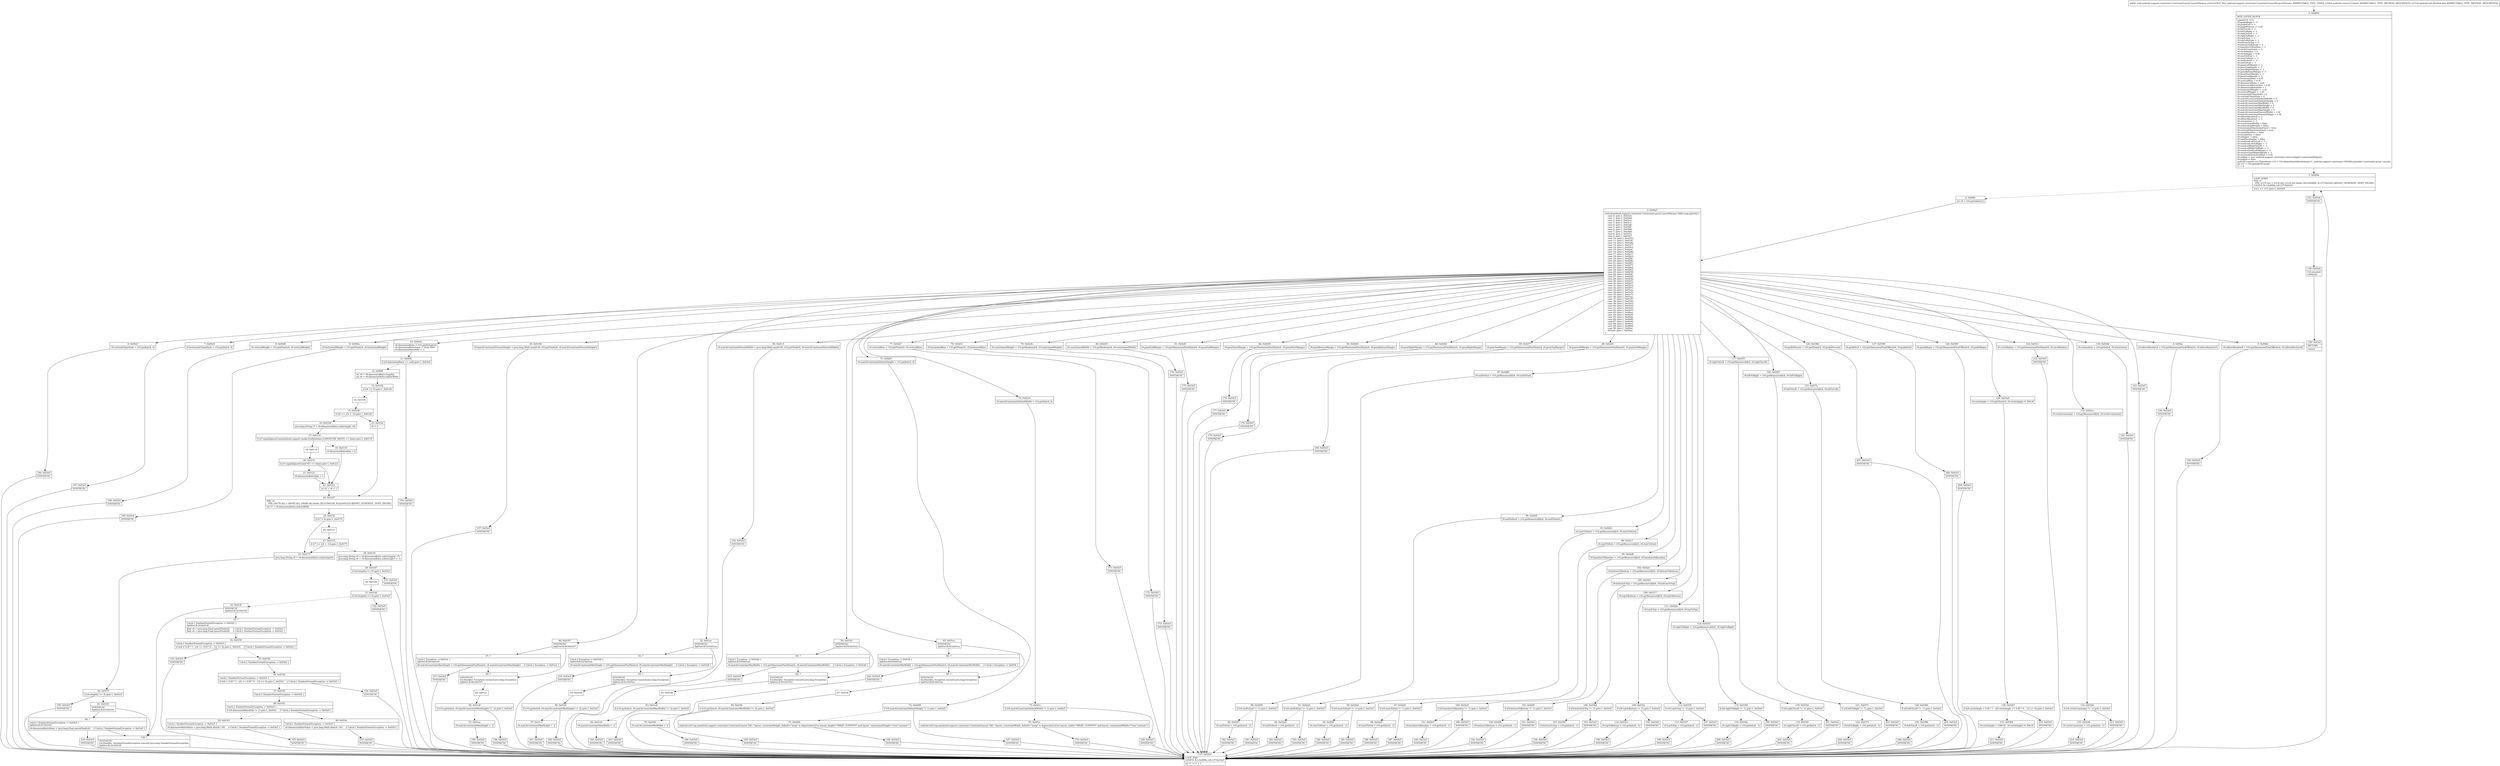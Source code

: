 digraph "CFG forandroid.support.constraint.ConstraintLayout.LayoutParams.\<init\>(Landroid\/content\/Context;Landroid\/util\/AttributeSet;)V" {
Node_0 [shape=record,label="{0\:\ 0x0000|MTH_ENTER_BLOCK\l|super(r10, r11)\lr9.guideBegin = \-1\lr9.guideEnd = \-1\lr9.guidePercent = \-1.0f\lr9.leftToLeft = \-1\lr9.leftToRight = \-1\lr9.rightToLeft = \-1\lr9.rightToRight = \-1\lr9.topToTop = \-1\lr9.topToBottom = \-1\lr9.bottomToTop = \-1\lr9.bottomToBottom = \-1\lr9.baselineToBaseline = \-1\lr9.circleConstraint = \-1\lr9.circleRadius = 0\lr9.circleAngle = 0.0f\lr9.startToEnd = \-1\lr9.startToStart = \-1\lr9.endToStart = \-1\lr9.endToEnd = \-1\lr9.goneLeftMargin = \-1\lr9.goneTopMargin = \-1\lr9.goneRightMargin = \-1\lr9.goneBottomMargin = \-1\lr9.goneStartMargin = \-1\lr9.goneEndMargin = \-1\lr9.horizontalBias = 0.5f\lr9.verticalBias = 0.5f\lr9.dimensionRatio = null\lr9.dimensionRatioValue = 0.0f\lr9.dimensionRatioSide = 1\lr9.horizontalWeight = \-1.0f\lr9.verticalWeight = \-1.0f\lr9.horizontalChainStyle = 0\lr9.verticalChainStyle = 0\lr9.matchConstraintDefaultWidth = 0\lr9.matchConstraintDefaultHeight = 0\lr9.matchConstraintMinWidth = 0\lr9.matchConstraintMinHeight = 0\lr9.matchConstraintMaxWidth = 0\lr9.matchConstraintMaxHeight = 0\lr9.matchConstraintPercentWidth = 1.0f\lr9.matchConstraintPercentHeight = 1.0f\lr9.editorAbsoluteX = \-1\lr9.editorAbsoluteY = \-1\lr9.orientation = \-1\lr9.constrainedWidth = false\lr9.constrainedHeight = false\lr9.horizontalDimensionFixed = true\lr9.verticalDimensionFixed = true\lr9.needsBaseline = false\lr9.isGuideline = false\lr9.isHelper = false\lr9.isInPlaceholder = false\lr9.resolvedLeftToLeft = \-1\lr9.resolvedLeftToRight = \-1\lr9.resolvedRightToLeft = \-1\lr9.resolvedRightToRight = \-1\lr9.resolveGoneLeftMargin = \-1\lr9.resolveGoneRightMargin = \-1\lr9.resolvedHorizontalBias = 0.5f\lr9.widget = new android.support.constraint.solver.widgets.ConstraintWidget()\lr9.helped = false\landroid.content.res.TypedArray r10 = r10.obtainStyledAttributes(r11, android.support.constraint.C0036R.styleable.ConstraintLayout_Layout)\lint r11 = r10.getIndexCount()\lr1 = 0\l}"];
Node_1 [shape=record,label="{1\:\ 0x009a|LOOP_START\lPHI: r1 \l  PHI: (r1v5 int) = (r1v4 int), (r1v6 int) binds: [B:0:0x0000, B:137:0x03e5] A[DONT_GENERATE, DONT_INLINE]\lLOOP:0: B:1:0x009a\-\>B:137:0x03e5\l|if (r1 \>= r11) goto L_0x03e9\l}"];
Node_2 [shape=record,label="{2\:\ 0x009c|int r4 = r10.getIndex(r1)\l}"];
Node_3 [shape=record,label="{3\:\ 0x00a7|switch(android.support.constraint.ConstraintLayout.LayoutParams.Table.map.get(r4)) \{\l    case 0: goto L_0x03e5;\l    case 1: goto L_0x03dd;\l    case 2: goto L_0x03ca;\l    case 3: goto L_0x03c1;\l    case 4: goto L_0x03a8;\l    case 5: goto L_0x039f;\l    case 6: goto L_0x0396;\l    case 7: goto L_0x038d;\l    case 8: goto L_0x037a;\l    case 9: goto L_0x0367;\l    case 10: goto L_0x0353;\l    case 11: goto L_0x033f;\l    case 12: goto L_0x032b;\l    case 13: goto L_0x0317;\l    case 14: goto L_0x0303;\l    case 15: goto L_0x02ef;\l    case 16: goto L_0x02db;\l    case 17: goto L_0x02c7;\l    case 18: goto L_0x02b3;\l    case 19: goto L_0x029f;\l    case 20: goto L_0x028b;\l    case 21: goto L_0x0281;\l    case 22: goto L_0x0277;\l    case 23: goto L_0x026d;\l    case 24: goto L_0x0263;\l    case 25: goto L_0x0259;\l    case 26: goto L_0x024f;\l    case 27: goto L_0x0245;\l    case 28: goto L_0x023b;\l    case 29: goto L_0x0231;\l    case 30: goto L_0x0227;\l    case 31: goto L_0x0214;\l    case 32: goto L_0x0201;\l    case 33: goto L_0x01ea;\l    case 34: goto L_0x01d3;\l    case 35: goto L_0x01c5;\l    case 36: goto L_0x01ae;\l    case 37: goto L_0x0197;\l    case 38: goto L_0x0189;\l    case 39: goto L_0x03e5;\l    case 40: goto L_0x03e5;\l    case 41: goto L_0x03e5;\l    case 42: goto L_0x03e5;\l    case 43: goto L_0x00aa;\l    case 44: goto L_0x00e4;\l    case 45: goto L_0x00da;\l    case 46: goto L_0x00d0;\l    case 47: goto L_0x00c8;\l    case 48: goto L_0x00c0;\l    case 49: goto L_0x00b6;\l    case 50: goto L_0x00ac;\l    default: goto L_0x00aa;\l\}\l}"];
Node_4 [shape=record,label="{4\:\ 0x00ac|r9.editorAbsoluteY = r10.getDimensionPixelOffset(r4, r9.editorAbsoluteY)\l}"];
Node_5 [shape=record,label="{5\:\ 0x00b6|r9.editorAbsoluteX = r10.getDimensionPixelOffset(r4, r9.editorAbsoluteX)\l}"];
Node_6 [shape=record,label="{6\:\ 0x00c0|r9.verticalChainStyle = r10.getInt(r4, 0)\l}"];
Node_7 [shape=record,label="{7\:\ 0x00c8|r9.horizontalChainStyle = r10.getInt(r4, 0)\l}"];
Node_8 [shape=record,label="{8\:\ 0x00d0|r9.verticalWeight = r10.getFloat(r4, r9.verticalWeight)\l}"];
Node_9 [shape=record,label="{9\:\ 0x00da|r9.horizontalWeight = r10.getFloat(r4, r9.horizontalWeight)\l}"];
Node_10 [shape=record,label="{10\:\ 0x00e4|r9.dimensionRatio = r10.getString(r4)\lr9.dimensionRatioValue = Float.NaN\lr9.dimensionRatioSide = \-1\l}"];
Node_11 [shape=record,label="{11\:\ 0x00f2|if (r9.dimensionRatio == null) goto L_0x03e5\l}"];
Node_12 [shape=record,label="{12\:\ 0x00f4|int r4 = r9.dimensionRatio.length()\lint r6 = r9.dimensionRatio.indexOf(44)\l}"];
Node_13 [shape=record,label="{13\:\ 0x0102|if (r6 \<= 0) goto L_0x0126\l}"];
Node_14 [shape=record,label="{14\:\ 0x0104}"];
Node_15 [shape=record,label="{15\:\ 0x0106|if (r6 \>= (r4 + \-1)) goto L_0x0126\l}"];
Node_16 [shape=record,label="{16\:\ 0x0108|java.lang.String r7 = r9.dimensionRatio.substring(0, r6)\l}"];
Node_17 [shape=record,label="{17\:\ 0x0114|if (r7.equalsIgnoreCase(android.support.media.ExifInterface.LONGITUDE_WEST) == false) goto L_0x0119\l}"];
Node_18 [shape=record,label="{18\:\ 0x0116|r9.dimensionRatioSide = 0\l}"];
Node_19 [shape=record,label="{19\:\ 0x0119}"];
Node_20 [shape=record,label="{20\:\ 0x011f|if (r7.equalsIgnoreCase(\"H\") == false) goto L_0x0123\l}"];
Node_21 [shape=record,label="{21\:\ 0x0121|r9.dimensionRatioSide = 1\l}"];
Node_22 [shape=record,label="{22\:\ 0x0123|int r6 = r6 + 1\l}"];
Node_23 [shape=record,label="{23\:\ 0x0126|r6 = 0\l}"];
Node_24 [shape=record,label="{24\:\ 0x0127|PHI: r6 \l  PHI: (r6v79 int) = (r6v85 int), (r6v86 int) binds: [B:23:0x0126, B:22:0x0123] A[DONT_GENERATE, DONT_INLINE]\l|int r7 = r9.dimensionRatio.indexOf(58)\l}"];
Node_25 [shape=record,label="{25\:\ 0x012f|if (r7 \< 0) goto L_0x0175\l}"];
Node_26 [shape=record,label="{26\:\ 0x0131}"];
Node_27 [shape=record,label="{27\:\ 0x0133|if (r7 \>= (r4 + \-1)) goto L_0x0175\l}"];
Node_28 [shape=record,label="{28\:\ 0x0135|java.lang.String r4 = r9.dimensionRatio.substring(r6, r7)\ljava.lang.String r6 = r9.dimensionRatio.substring(r7 + 1)\l}"];
Node_29 [shape=record,label="{29\:\ 0x0147|if (r4.length() \<= 0) goto L_0x03e5\l}"];
Node_30 [shape=record,label="{30\:\ 0x0149}"];
Node_31 [shape=record,label="{31\:\ 0x014d|if (r6.length() \<= 0) goto L_0x03e5\l}"];
Node_32 [shape=record,label="{32\:\ 0x014f|SYNTHETIC\lSplitter:B:32:0x014f\l}"];
Node_33 [shape=record,label="{33\:\ ?|Catch:\{ NumberFormatException \-\> 0x03e5 \}\lSplitter:B:32:0x014f\l|float r4 = java.lang.Float.parseFloat(r4)     \/\/ Catch:\{ NumberFormatException \-\> 0x03e5 \}\lfloat r6 = java.lang.Float.parseFloat(r6)     \/\/ Catch:\{ NumberFormatException \-\> 0x03e5 \}\l}"];
Node_34 [shape=record,label="{34\:\ 0x0159|Catch:\{ NumberFormatException \-\> 0x03e5 \}\l|if ((r4 \> 0.0f ? 1 : (r4 == 0.0f ? 0 : \-1)) \<= 0) goto L_0x03e5     \/\/ Catch:\{ NumberFormatException \-\> 0x03e5 \}\l}"];
Node_35 [shape=record,label="{35\:\ 0x015b|Catch:\{ NumberFormatException \-\> 0x03e5 \}\l}"];
Node_36 [shape=record,label="{36\:\ 0x015d|Catch:\{ NumberFormatException \-\> 0x03e5 \}\l|if ((r6 \> 0.0f ? 1 : (r6 == 0.0f ? 0 : \-1)) \<= 0) goto L_0x03e5     \/\/ Catch:\{ NumberFormatException \-\> 0x03e5 \}\l}"];
Node_37 [shape=record,label="{37\:\ 0x015f|Catch:\{ NumberFormatException \-\> 0x03e5 \}\l}"];
Node_38 [shape=record,label="{38\:\ 0x0161|Catch:\{ NumberFormatException \-\> 0x03e5 \}\l|if (r9.dimensionRatioSide != 1) goto L_0x016c     \/\/ Catch:\{ NumberFormatException \-\> 0x03e5 \}\l}"];
Node_39 [shape=record,label="{39\:\ 0x0163|Catch:\{ NumberFormatException \-\> 0x03e5 \}\l|r9.dimensionRatioValue = java.lang.Math.abs(r6 \/ r4)     \/\/ Catch:\{ NumberFormatException \-\> 0x03e5 \}\l}"];
Node_40 [shape=record,label="{40\:\ 0x016c|Catch:\{ NumberFormatException \-\> 0x03e5 \}\l|r9.dimensionRatioValue = java.lang.Math.abs(r4 \/ r6)     \/\/ Catch:\{ NumberFormatException \-\> 0x03e5 \}\l}"];
Node_41 [shape=record,label="{41\:\ 0x0175|java.lang.String r4 = r9.dimensionRatio.substring(r6)\l}"];
Node_42 [shape=record,label="{42\:\ 0x017f|if (r4.length() \<= 0) goto L_0x03e5\l}"];
Node_43 [shape=record,label="{43\:\ 0x0181|SYNTHETIC\lSplitter:B:43:0x0181\l}"];
Node_44 [shape=record,label="{44\:\ ?|Catch:\{ NumberFormatException \-\> 0x03e5 \}\lSplitter:B:43:0x0181\l|r9.dimensionRatioValue = java.lang.Float.parseFloat(r4)     \/\/ Catch:\{ NumberFormatException \-\> 0x03e5 \}\l}"];
Node_45 [shape=record,label="{45\:\ 0x0189|r9.matchConstraintPercentHeight = java.lang.Math.max(0.0f, r10.getFloat(r4, r9.matchConstraintPercentHeight))\l}"];
Node_46 [shape=record,label="{46\:\ 0x0197|SYNTHETIC\lSplitter:B:46:0x0197\l}"];
Node_47 [shape=record,label="{47\:\ ?|Catch:\{ Exception \-\> 0x01a1 \}\lSplitter:B:46:0x0197\l|r9.matchConstraintMaxHeight = r10.getDimensionPixelSize(r4, r9.matchConstraintMaxHeight)     \/\/ Catch:\{ Exception \-\> 0x01a1 \}\l}"];
Node_48 [shape=record,label="{48\:\ 0x01a1}"];
Node_49 [shape=record,label="{49\:\ ?|SYNTHETIC\lExcHandler: Exception (unused java.lang.Exception)\lSplitter:B:46:0x0197\l}"];
Node_50 [shape=record,label="{50\:\ 0x01a8|if (r10.getInt(r4, r9.matchConstraintMaxHeight) != \-2) goto L_0x03e5\l}"];
Node_51 [shape=record,label="{51\:\ 0x01aa|r9.matchConstraintMaxHeight = \-2\l}"];
Node_52 [shape=record,label="{52\:\ 0x01ae|SYNTHETIC\lSplitter:B:52:0x01ae\l}"];
Node_53 [shape=record,label="{53\:\ ?|Catch:\{ Exception \-\> 0x01b8 \}\lSplitter:B:52:0x01ae\l|r9.matchConstraintMinHeight = r10.getDimensionPixelSize(r4, r9.matchConstraintMinHeight)     \/\/ Catch:\{ Exception \-\> 0x01b8 \}\l}"];
Node_54 [shape=record,label="{54\:\ 0x01b8}"];
Node_55 [shape=record,label="{55\:\ ?|SYNTHETIC\lExcHandler: Exception (unused java.lang.Exception)\lSplitter:B:52:0x01ae\l}"];
Node_56 [shape=record,label="{56\:\ 0x01bf|if (r10.getInt(r4, r9.matchConstraintMinHeight) != \-2) goto L_0x03e5\l}"];
Node_57 [shape=record,label="{57\:\ 0x01c1|r9.matchConstraintMinHeight = \-2\l}"];
Node_58 [shape=record,label="{58\:\ 0x01c5|r9.matchConstraintPercentWidth = java.lang.Math.max(0.0f, r10.getFloat(r4, r9.matchConstraintPercentWidth))\l}"];
Node_59 [shape=record,label="{59\:\ 0x01d3|SYNTHETIC\lSplitter:B:59:0x01d3\l}"];
Node_60 [shape=record,label="{60\:\ ?|Catch:\{ Exception \-\> 0x01dd \}\lSplitter:B:59:0x01d3\l|r9.matchConstraintMaxWidth = r10.getDimensionPixelSize(r4, r9.matchConstraintMaxWidth)     \/\/ Catch:\{ Exception \-\> 0x01dd \}\l}"];
Node_61 [shape=record,label="{61\:\ 0x01dd}"];
Node_62 [shape=record,label="{62\:\ ?|SYNTHETIC\lExcHandler: Exception (unused java.lang.Exception)\lSplitter:B:59:0x01d3\l}"];
Node_63 [shape=record,label="{63\:\ 0x01e4|if (r10.getInt(r4, r9.matchConstraintMaxWidth) != \-2) goto L_0x03e5\l}"];
Node_64 [shape=record,label="{64\:\ 0x01e6|r9.matchConstraintMaxWidth = \-2\l}"];
Node_65 [shape=record,label="{65\:\ 0x01ea|SYNTHETIC\lSplitter:B:65:0x01ea\l}"];
Node_66 [shape=record,label="{66\:\ ?|Catch:\{ Exception \-\> 0x01f4 \}\lSplitter:B:65:0x01ea\l|r9.matchConstraintMinWidth = r10.getDimensionPixelSize(r4, r9.matchConstraintMinWidth)     \/\/ Catch:\{ Exception \-\> 0x01f4 \}\l}"];
Node_67 [shape=record,label="{67\:\ 0x01f4}"];
Node_68 [shape=record,label="{68\:\ ?|SYNTHETIC\lExcHandler: Exception (unused java.lang.Exception)\lSplitter:B:65:0x01ea\l}"];
Node_69 [shape=record,label="{69\:\ 0x01fb|if (r10.getInt(r4, r9.matchConstraintMinWidth) != \-2) goto L_0x03e5\l}"];
Node_70 [shape=record,label="{70\:\ 0x01fd|r9.matchConstraintMinWidth = \-2\l}"];
Node_71 [shape=record,label="{71\:\ 0x0201|r9.matchConstraintDefaultHeight = r10.getInt(r4, 0)\l}"];
Node_72 [shape=record,label="{72\:\ 0x0209|if (r9.matchConstraintDefaultHeight != 1) goto L_0x03e5\l}"];
Node_73 [shape=record,label="{73\:\ 0x020b|android.util.Log.e(android.support.constraint.ConstraintLayout.TAG, \"layout_constraintHeight_default=\"wrap\" is deprecated.nUse layout_height=\"WRAP_CONTENT\" and layout_constrainedHeight=\"true\" instead.\")\l}"];
Node_74 [shape=record,label="{74\:\ 0x0214|r9.matchConstraintDefaultWidth = r10.getInt(r4, 0)\l}"];
Node_75 [shape=record,label="{75\:\ 0x021c|if (r9.matchConstraintDefaultWidth != 1) goto L_0x03e5\l}"];
Node_76 [shape=record,label="{76\:\ 0x021e|android.util.Log.e(android.support.constraint.ConstraintLayout.TAG, \"layout_constraintWidth_default=\"wrap\" is deprecated.nUse layout_width=\"WRAP_CONTENT\" and layout_constrainedWidth=\"true\" instead.\")\l}"];
Node_77 [shape=record,label="{77\:\ 0x0227|r9.verticalBias = r10.getFloat(r4, r9.verticalBias)\l}"];
Node_78 [shape=record,label="{78\:\ 0x0231|r9.horizontalBias = r10.getFloat(r4, r9.horizontalBias)\l}"];
Node_79 [shape=record,label="{79\:\ 0x023b|r9.constrainedHeight = r10.getBoolean(r4, r9.constrainedHeight)\l}"];
Node_80 [shape=record,label="{80\:\ 0x0245|r9.constrainedWidth = r10.getBoolean(r4, r9.constrainedWidth)\l}"];
Node_81 [shape=record,label="{81\:\ 0x024f|r9.goneEndMargin = r10.getDimensionPixelSize(r4, r9.goneEndMargin)\l}"];
Node_82 [shape=record,label="{82\:\ 0x0259|r9.goneStartMargin = r10.getDimensionPixelSize(r4, r9.goneStartMargin)\l}"];
Node_83 [shape=record,label="{83\:\ 0x0263|r9.goneBottomMargin = r10.getDimensionPixelSize(r4, r9.goneBottomMargin)\l}"];
Node_84 [shape=record,label="{84\:\ 0x026d|r9.goneRightMargin = r10.getDimensionPixelSize(r4, r9.goneRightMargin)\l}"];
Node_85 [shape=record,label="{85\:\ 0x0277|r9.goneTopMargin = r10.getDimensionPixelSize(r4, r9.goneTopMargin)\l}"];
Node_86 [shape=record,label="{86\:\ 0x0281|r9.goneLeftMargin = r10.getDimensionPixelSize(r4, r9.goneLeftMargin)\l}"];
Node_87 [shape=record,label="{87\:\ 0x028b|r9.endToEnd = r10.getResourceId(r4, r9.endToEnd)\l}"];
Node_88 [shape=record,label="{88\:\ 0x0295|if (r9.endToEnd != \-1) goto L_0x03e5\l}"];
Node_89 [shape=record,label="{89\:\ 0x0297|r9.endToEnd = r10.getInt(r4, \-1)\l}"];
Node_90 [shape=record,label="{90\:\ 0x029f|r9.endToStart = r10.getResourceId(r4, r9.endToStart)\l}"];
Node_91 [shape=record,label="{91\:\ 0x02a9|if (r9.endToStart != \-1) goto L_0x03e5\l}"];
Node_92 [shape=record,label="{92\:\ 0x02ab|r9.endToStart = r10.getInt(r4, \-1)\l}"];
Node_93 [shape=record,label="{93\:\ 0x02b3|r9.startToStart = r10.getResourceId(r4, r9.startToStart)\l}"];
Node_94 [shape=record,label="{94\:\ 0x02bd|if (r9.startToStart != \-1) goto L_0x03e5\l}"];
Node_95 [shape=record,label="{95\:\ 0x02bf|r9.startToStart = r10.getInt(r4, \-1)\l}"];
Node_96 [shape=record,label="{96\:\ 0x02c7|r9.startToEnd = r10.getResourceId(r4, r9.startToEnd)\l}"];
Node_97 [shape=record,label="{97\:\ 0x02d1|if (r9.startToEnd != \-1) goto L_0x03e5\l}"];
Node_98 [shape=record,label="{98\:\ 0x02d3|r9.startToEnd = r10.getInt(r4, \-1)\l}"];
Node_99 [shape=record,label="{99\:\ 0x02db|r9.baselineToBaseline = r10.getResourceId(r4, r9.baselineToBaseline)\l}"];
Node_100 [shape=record,label="{100\:\ 0x02e5|if (r9.baselineToBaseline != \-1) goto L_0x03e5\l}"];
Node_101 [shape=record,label="{101\:\ 0x02e7|r9.baselineToBaseline = r10.getInt(r4, \-1)\l}"];
Node_102 [shape=record,label="{102\:\ 0x02ef|r9.bottomToBottom = r10.getResourceId(r4, r9.bottomToBottom)\l}"];
Node_103 [shape=record,label="{103\:\ 0x02f9|if (r9.bottomToBottom != \-1) goto L_0x03e5\l}"];
Node_104 [shape=record,label="{104\:\ 0x02fb|r9.bottomToBottom = r10.getInt(r4, \-1)\l}"];
Node_105 [shape=record,label="{105\:\ 0x0303|r9.bottomToTop = r10.getResourceId(r4, r9.bottomToTop)\l}"];
Node_106 [shape=record,label="{106\:\ 0x030d|if (r9.bottomToTop != \-1) goto L_0x03e5\l}"];
Node_107 [shape=record,label="{107\:\ 0x030f|r9.bottomToTop = r10.getInt(r4, \-1)\l}"];
Node_108 [shape=record,label="{108\:\ 0x0317|r9.topToBottom = r10.getResourceId(r4, r9.topToBottom)\l}"];
Node_109 [shape=record,label="{109\:\ 0x0321|if (r9.topToBottom != \-1) goto L_0x03e5\l}"];
Node_110 [shape=record,label="{110\:\ 0x0323|r9.topToBottom = r10.getInt(r4, \-1)\l}"];
Node_111 [shape=record,label="{111\:\ 0x032b|r9.topToTop = r10.getResourceId(r4, r9.topToTop)\l}"];
Node_112 [shape=record,label="{112\:\ 0x0335|if (r9.topToTop != \-1) goto L_0x03e5\l}"];
Node_113 [shape=record,label="{113\:\ 0x0337|r9.topToTop = r10.getInt(r4, \-1)\l}"];
Node_114 [shape=record,label="{114\:\ 0x033f|r9.rightToRight = r10.getResourceId(r4, r9.rightToRight)\l}"];
Node_115 [shape=record,label="{115\:\ 0x0349|if (r9.rightToRight != \-1) goto L_0x03e5\l}"];
Node_116 [shape=record,label="{116\:\ 0x034b|r9.rightToRight = r10.getInt(r4, \-1)\l}"];
Node_117 [shape=record,label="{117\:\ 0x0353|r9.rightToLeft = r10.getResourceId(r4, r9.rightToLeft)\l}"];
Node_118 [shape=record,label="{118\:\ 0x035d|if (r9.rightToLeft != \-1) goto L_0x03e5\l}"];
Node_119 [shape=record,label="{119\:\ 0x035f|r9.rightToLeft = r10.getInt(r4, \-1)\l}"];
Node_120 [shape=record,label="{120\:\ 0x0367|r9.leftToRight = r10.getResourceId(r4, r9.leftToRight)\l}"];
Node_121 [shape=record,label="{121\:\ 0x0371|if (r9.leftToRight != \-1) goto L_0x03e5\l}"];
Node_122 [shape=record,label="{122\:\ 0x0373|r9.leftToRight = r10.getInt(r4, \-1)\l}"];
Node_123 [shape=record,label="{123\:\ 0x037a|r9.leftToLeft = r10.getResourceId(r4, r9.leftToLeft)\l}"];
Node_124 [shape=record,label="{124\:\ 0x0384|if (r9.leftToLeft != \-1) goto L_0x03e5\l}"];
Node_125 [shape=record,label="{125\:\ 0x0386|r9.leftToLeft = r10.getInt(r4, \-1)\l}"];
Node_126 [shape=record,label="{126\:\ 0x038d|r9.guidePercent = r10.getFloat(r4, r9.guidePercent)\l}"];
Node_127 [shape=record,label="{127\:\ 0x0396|r9.guideEnd = r10.getDimensionPixelOffset(r4, r9.guideEnd)\l}"];
Node_128 [shape=record,label="{128\:\ 0x039f|r9.guideBegin = r10.getDimensionPixelOffset(r4, r9.guideBegin)\l}"];
Node_129 [shape=record,label="{129\:\ 0x03a8|r9.circleAngle = r10.getFloat(r4, r9.circleAngle) % 360.0f\l}"];
Node_130 [shape=record,label="{130\:\ 0x03b7|if ((r9.circleAngle \> 0.0f ? 1 : (r9.circleAngle == 0.0f ? 0 : \-1)) \>= 0) goto L_0x03e5\l}"];
Node_131 [shape=record,label="{131\:\ 0x03b9|r9.circleAngle = (360.0f \- r9.circleAngle) % 360.0f\l}"];
Node_132 [shape=record,label="{132\:\ 0x03c1|r9.circleRadius = r10.getDimensionPixelSize(r4, r9.circleRadius)\l}"];
Node_133 [shape=record,label="{133\:\ 0x03ca|r9.circleConstraint = r10.getResourceId(r4, r9.circleConstraint)\l}"];
Node_134 [shape=record,label="{134\:\ 0x03d4|if (r9.circleConstraint != \-1) goto L_0x03e5\l}"];
Node_135 [shape=record,label="{135\:\ 0x03d6|r9.circleConstraint = r10.getInt(r4, \-1)\l}"];
Node_136 [shape=record,label="{136\:\ 0x03dd|r9.orientation = r10.getInt(r4, r9.orientation)\l}"];
Node_137 [shape=record,label="{137\:\ 0x03e5|LOOP_END\lLOOP:0: B:1:0x009a\-\>B:137:0x03e5\l|int r1 = r1 + 1\l}"];
Node_138 [shape=record,label="{138\:\ ?|SYNTHETIC\lExcHandler: NumberFormatException (unused java.lang.NumberFormatException)\lSplitter:B:32:0x014f\l}"];
Node_139 [shape=record,label="{139\:\ 0x03e9|r10.recycle()\lvalidate()\l}"];
Node_140 [shape=record,label="{140\:\ 0x03ef|RETURN\l|return\l}"];
Node_141 [shape=record,label="{141\:\ 0x03e9|SYNTHETIC\l}"];
Node_142 [shape=record,label="{142\:\ 0x03e5|SYNTHETIC\l}"];
Node_143 [shape=record,label="{143\:\ 0x03e5|SYNTHETIC\l}"];
Node_144 [shape=record,label="{144\:\ 0x03e5|SYNTHETIC\l}"];
Node_145 [shape=record,label="{145\:\ 0x03e5|SYNTHETIC\l}"];
Node_146 [shape=record,label="{146\:\ 0x03e5|SYNTHETIC\l}"];
Node_147 [shape=record,label="{147\:\ 0x03e5|SYNTHETIC\l}"];
Node_148 [shape=record,label="{148\:\ 0x03e5|SYNTHETIC\l}"];
Node_149 [shape=record,label="{149\:\ 0x03e5|SYNTHETIC\l}"];
Node_150 [shape=record,label="{150\:\ 0x03e5|SYNTHETIC\l}"];
Node_151 [shape=record,label="{151\:\ 0x03e5|SYNTHETIC\l}"];
Node_152 [shape=record,label="{152\:\ 0x03e5|SYNTHETIC\l}"];
Node_153 [shape=record,label="{153\:\ 0x03e5|SYNTHETIC\l}"];
Node_154 [shape=record,label="{154\:\ 0x03e5|SYNTHETIC\l}"];
Node_155 [shape=record,label="{155\:\ 0x03e5|SYNTHETIC\l}"];
Node_156 [shape=record,label="{156\:\ 0x03e5|SYNTHETIC\l}"];
Node_157 [shape=record,label="{157\:\ 0x03e5|SYNTHETIC\l}"];
Node_158 [shape=record,label="{158\:\ 0x03e5|SYNTHETIC\l}"];
Node_159 [shape=record,label="{159\:\ 0x03e5|SYNTHETIC\l}"];
Node_160 [shape=record,label="{160\:\ 0x03e5|SYNTHETIC\l}"];
Node_161 [shape=record,label="{161\:\ 0x03e5|SYNTHETIC\l}"];
Node_162 [shape=record,label="{162\:\ 0x03e5|SYNTHETIC\l}"];
Node_163 [shape=record,label="{163\:\ 0x03e5|SYNTHETIC\l}"];
Node_164 [shape=record,label="{164\:\ 0x03e5|SYNTHETIC\l}"];
Node_165 [shape=record,label="{165\:\ 0x03e5|SYNTHETIC\l}"];
Node_166 [shape=record,label="{166\:\ 0x03e5|SYNTHETIC\l}"];
Node_167 [shape=record,label="{167\:\ 0x03e5|SYNTHETIC\l}"];
Node_168 [shape=record,label="{168\:\ 0x03e5|SYNTHETIC\l}"];
Node_169 [shape=record,label="{169\:\ 0x03e5|SYNTHETIC\l}"];
Node_170 [shape=record,label="{170\:\ 0x03e5|SYNTHETIC\l}"];
Node_171 [shape=record,label="{171\:\ 0x03e5|SYNTHETIC\l}"];
Node_172 [shape=record,label="{172\:\ 0x03e5|SYNTHETIC\l}"];
Node_173 [shape=record,label="{173\:\ 0x03e5|SYNTHETIC\l}"];
Node_174 [shape=record,label="{174\:\ 0x03e5|SYNTHETIC\l}"];
Node_175 [shape=record,label="{175\:\ 0x03e5|SYNTHETIC\l}"];
Node_176 [shape=record,label="{176\:\ 0x03e5|SYNTHETIC\l}"];
Node_177 [shape=record,label="{177\:\ 0x03e5|SYNTHETIC\l}"];
Node_178 [shape=record,label="{178\:\ 0x03e5|SYNTHETIC\l}"];
Node_179 [shape=record,label="{179\:\ 0x03e5|SYNTHETIC\l}"];
Node_180 [shape=record,label="{180\:\ 0x03e5|SYNTHETIC\l}"];
Node_181 [shape=record,label="{181\:\ 0x03e5|SYNTHETIC\l}"];
Node_182 [shape=record,label="{182\:\ 0x03e5|SYNTHETIC\l}"];
Node_183 [shape=record,label="{183\:\ 0x03e5|SYNTHETIC\l}"];
Node_184 [shape=record,label="{184\:\ 0x03e5|SYNTHETIC\l}"];
Node_185 [shape=record,label="{185\:\ 0x03e5|SYNTHETIC\l}"];
Node_186 [shape=record,label="{186\:\ 0x03e5|SYNTHETIC\l}"];
Node_187 [shape=record,label="{187\:\ 0x03e5|SYNTHETIC\l}"];
Node_188 [shape=record,label="{188\:\ 0x03e5|SYNTHETIC\l}"];
Node_189 [shape=record,label="{189\:\ 0x03e5|SYNTHETIC\l}"];
Node_190 [shape=record,label="{190\:\ 0x03e5|SYNTHETIC\l}"];
Node_191 [shape=record,label="{191\:\ 0x03e5|SYNTHETIC\l}"];
Node_192 [shape=record,label="{192\:\ 0x03e5|SYNTHETIC\l}"];
Node_193 [shape=record,label="{193\:\ 0x03e5|SYNTHETIC\l}"];
Node_194 [shape=record,label="{194\:\ 0x03e5|SYNTHETIC\l}"];
Node_195 [shape=record,label="{195\:\ 0x03e5|SYNTHETIC\l}"];
Node_196 [shape=record,label="{196\:\ 0x03e5|SYNTHETIC\l}"];
Node_197 [shape=record,label="{197\:\ 0x03e5|SYNTHETIC\l}"];
Node_198 [shape=record,label="{198\:\ 0x03e5|SYNTHETIC\l}"];
Node_199 [shape=record,label="{199\:\ 0x03e5|SYNTHETIC\l}"];
Node_200 [shape=record,label="{200\:\ 0x03e5|SYNTHETIC\l}"];
Node_201 [shape=record,label="{201\:\ 0x03e5|SYNTHETIC\l}"];
Node_202 [shape=record,label="{202\:\ 0x03e5|SYNTHETIC\l}"];
Node_203 [shape=record,label="{203\:\ 0x03e5|SYNTHETIC\l}"];
Node_204 [shape=record,label="{204\:\ 0x03e5|SYNTHETIC\l}"];
Node_205 [shape=record,label="{205\:\ 0x03e5|SYNTHETIC\l}"];
Node_206 [shape=record,label="{206\:\ 0x03e5|SYNTHETIC\l}"];
Node_207 [shape=record,label="{207\:\ 0x03e5|SYNTHETIC\l}"];
Node_208 [shape=record,label="{208\:\ 0x03e5|SYNTHETIC\l}"];
Node_209 [shape=record,label="{209\:\ 0x03e5|SYNTHETIC\l}"];
Node_210 [shape=record,label="{210\:\ 0x03e5|SYNTHETIC\l}"];
Node_211 [shape=record,label="{211\:\ 0x03e5|SYNTHETIC\l}"];
Node_212 [shape=record,label="{212\:\ 0x03e5|SYNTHETIC\l}"];
Node_213 [shape=record,label="{213\:\ 0x03e5|SYNTHETIC\l}"];
Node_214 [shape=record,label="{214\:\ 0x03e5|SYNTHETIC\l}"];
Node_215 [shape=record,label="{215\:\ 0x03e5|SYNTHETIC\l}"];
Node_216 [shape=record,label="{216\:\ 0x03e5|SYNTHETIC\l}"];
Node_217 [shape=record,label="{217\:\ 0x03e5|SYNTHETIC\l}"];
Node_218 [shape=record,label="{218\:\ 0x03e5|SYNTHETIC\l}"];
Node_219 [shape=record,label="{219\:\ 0x03e5|SYNTHETIC\l}"];
Node_220 [shape=record,label="{220\:\ 0x03e5|SYNTHETIC\l}"];
MethodNode[shape=record,label="{public void android.support.constraint.ConstraintLayout.LayoutParams.\<init\>((r9v0 'this' android.support.constraint.ConstraintLayout$LayoutParams A[IMMUTABLE_TYPE, THIS]), (r10v0 android.content.Context A[IMMUTABLE_TYPE, METHOD_ARGUMENT]), (r11v0 android.util.AttributeSet A[IMMUTABLE_TYPE, METHOD_ARGUMENT])) }"];
MethodNode -> Node_0;
Node_0 -> Node_1;
Node_1 -> Node_2[style=dashed];
Node_1 -> Node_141;
Node_2 -> Node_3;
Node_3 -> Node_4;
Node_3 -> Node_5;
Node_3 -> Node_6;
Node_3 -> Node_7;
Node_3 -> Node_8;
Node_3 -> Node_9;
Node_3 -> Node_10;
Node_3 -> Node_45;
Node_3 -> Node_46;
Node_3 -> Node_52;
Node_3 -> Node_58;
Node_3 -> Node_59;
Node_3 -> Node_65;
Node_3 -> Node_71;
Node_3 -> Node_74;
Node_3 -> Node_77;
Node_3 -> Node_78;
Node_3 -> Node_79;
Node_3 -> Node_80;
Node_3 -> Node_81;
Node_3 -> Node_82;
Node_3 -> Node_83;
Node_3 -> Node_84;
Node_3 -> Node_85;
Node_3 -> Node_86;
Node_3 -> Node_87;
Node_3 -> Node_90;
Node_3 -> Node_93;
Node_3 -> Node_96;
Node_3 -> Node_99;
Node_3 -> Node_102;
Node_3 -> Node_105;
Node_3 -> Node_108;
Node_3 -> Node_111;
Node_3 -> Node_114;
Node_3 -> Node_117;
Node_3 -> Node_120;
Node_3 -> Node_123;
Node_3 -> Node_126;
Node_3 -> Node_127;
Node_3 -> Node_128;
Node_3 -> Node_129;
Node_3 -> Node_132;
Node_3 -> Node_133;
Node_3 -> Node_136;
Node_3 -> Node_143;
Node_4 -> Node_144;
Node_5 -> Node_145;
Node_6 -> Node_146;
Node_7 -> Node_147;
Node_8 -> Node_148;
Node_9 -> Node_149;
Node_10 -> Node_11;
Node_11 -> Node_12[style=dashed];
Node_11 -> Node_150;
Node_12 -> Node_13;
Node_13 -> Node_14[style=dashed];
Node_13 -> Node_23;
Node_14 -> Node_15;
Node_15 -> Node_16[style=dashed];
Node_15 -> Node_23;
Node_16 -> Node_17;
Node_17 -> Node_18[style=dashed];
Node_17 -> Node_19;
Node_18 -> Node_22;
Node_19 -> Node_20;
Node_20 -> Node_21[style=dashed];
Node_20 -> Node_22;
Node_21 -> Node_22;
Node_22 -> Node_24;
Node_23 -> Node_24;
Node_24 -> Node_25;
Node_25 -> Node_26[style=dashed];
Node_25 -> Node_41;
Node_26 -> Node_27;
Node_27 -> Node_28[style=dashed];
Node_27 -> Node_41;
Node_28 -> Node_29;
Node_29 -> Node_30[style=dashed];
Node_29 -> Node_151;
Node_30 -> Node_31;
Node_31 -> Node_32[style=dashed];
Node_31 -> Node_152;
Node_32 -> Node_33;
Node_32 -> Node_138;
Node_33 -> Node_34;
Node_34 -> Node_35[style=dashed];
Node_34 -> Node_153;
Node_35 -> Node_36;
Node_36 -> Node_37[style=dashed];
Node_36 -> Node_154;
Node_37 -> Node_38;
Node_38 -> Node_39[style=dashed];
Node_38 -> Node_40;
Node_39 -> Node_155;
Node_40 -> Node_215;
Node_41 -> Node_42;
Node_42 -> Node_43[style=dashed];
Node_42 -> Node_156;
Node_43 -> Node_44;
Node_43 -> Node_138;
Node_44 -> Node_138;
Node_44 -> Node_216;
Node_45 -> Node_157;
Node_46 -> Node_47;
Node_46 -> Node_49;
Node_47 -> Node_49;
Node_47 -> Node_217;
Node_48 -> Node_50;
Node_49 -> Node_48;
Node_50 -> Node_51[style=dashed];
Node_50 -> Node_158;
Node_51 -> Node_159;
Node_52 -> Node_53;
Node_52 -> Node_55;
Node_53 -> Node_55;
Node_53 -> Node_218;
Node_54 -> Node_56;
Node_55 -> Node_54;
Node_56 -> Node_57[style=dashed];
Node_56 -> Node_160;
Node_57 -> Node_161;
Node_58 -> Node_162;
Node_59 -> Node_60;
Node_59 -> Node_62;
Node_60 -> Node_62;
Node_60 -> Node_219;
Node_61 -> Node_63;
Node_62 -> Node_61;
Node_63 -> Node_64[style=dashed];
Node_63 -> Node_163;
Node_64 -> Node_164;
Node_65 -> Node_66;
Node_65 -> Node_68;
Node_66 -> Node_68;
Node_66 -> Node_220;
Node_67 -> Node_69;
Node_68 -> Node_67;
Node_69 -> Node_70[style=dashed];
Node_69 -> Node_165;
Node_70 -> Node_166;
Node_71 -> Node_72;
Node_72 -> Node_73[style=dashed];
Node_72 -> Node_167;
Node_73 -> Node_168;
Node_74 -> Node_75;
Node_75 -> Node_76[style=dashed];
Node_75 -> Node_169;
Node_76 -> Node_170;
Node_77 -> Node_171;
Node_78 -> Node_172;
Node_79 -> Node_173;
Node_80 -> Node_174;
Node_81 -> Node_175;
Node_82 -> Node_176;
Node_83 -> Node_177;
Node_84 -> Node_178;
Node_85 -> Node_179;
Node_86 -> Node_180;
Node_87 -> Node_88;
Node_88 -> Node_89[style=dashed];
Node_88 -> Node_181;
Node_89 -> Node_182;
Node_90 -> Node_91;
Node_91 -> Node_92[style=dashed];
Node_91 -> Node_183;
Node_92 -> Node_184;
Node_93 -> Node_94;
Node_94 -> Node_95[style=dashed];
Node_94 -> Node_185;
Node_95 -> Node_186;
Node_96 -> Node_97;
Node_97 -> Node_98[style=dashed];
Node_97 -> Node_187;
Node_98 -> Node_188;
Node_99 -> Node_100;
Node_100 -> Node_101[style=dashed];
Node_100 -> Node_189;
Node_101 -> Node_190;
Node_102 -> Node_103;
Node_103 -> Node_104[style=dashed];
Node_103 -> Node_191;
Node_104 -> Node_192;
Node_105 -> Node_106;
Node_106 -> Node_107[style=dashed];
Node_106 -> Node_193;
Node_107 -> Node_194;
Node_108 -> Node_109;
Node_109 -> Node_110[style=dashed];
Node_109 -> Node_195;
Node_110 -> Node_196;
Node_111 -> Node_112;
Node_112 -> Node_113[style=dashed];
Node_112 -> Node_197;
Node_113 -> Node_198;
Node_114 -> Node_115;
Node_115 -> Node_116[style=dashed];
Node_115 -> Node_199;
Node_116 -> Node_200;
Node_117 -> Node_118;
Node_118 -> Node_119[style=dashed];
Node_118 -> Node_201;
Node_119 -> Node_202;
Node_120 -> Node_121;
Node_121 -> Node_122[style=dashed];
Node_121 -> Node_203;
Node_122 -> Node_204;
Node_123 -> Node_124;
Node_124 -> Node_125[style=dashed];
Node_124 -> Node_205;
Node_125 -> Node_206;
Node_126 -> Node_207;
Node_127 -> Node_208;
Node_128 -> Node_209;
Node_129 -> Node_130;
Node_130 -> Node_131[style=dashed];
Node_130 -> Node_210;
Node_131 -> Node_211;
Node_132 -> Node_212;
Node_133 -> Node_134;
Node_134 -> Node_135[style=dashed];
Node_134 -> Node_213;
Node_135 -> Node_214;
Node_136 -> Node_142;
Node_137 -> Node_1;
Node_138 -> Node_137;
Node_139 -> Node_140;
Node_141 -> Node_139;
Node_142 -> Node_137;
Node_143 -> Node_137;
Node_144 -> Node_137;
Node_145 -> Node_137;
Node_146 -> Node_137;
Node_147 -> Node_137;
Node_148 -> Node_137;
Node_149 -> Node_137;
Node_150 -> Node_137;
Node_151 -> Node_137;
Node_152 -> Node_137;
Node_153 -> Node_137;
Node_154 -> Node_137;
Node_155 -> Node_137;
Node_156 -> Node_137;
Node_157 -> Node_137;
Node_158 -> Node_137;
Node_159 -> Node_137;
Node_160 -> Node_137;
Node_161 -> Node_137;
Node_162 -> Node_137;
Node_163 -> Node_137;
Node_164 -> Node_137;
Node_165 -> Node_137;
Node_166 -> Node_137;
Node_167 -> Node_137;
Node_168 -> Node_137;
Node_169 -> Node_137;
Node_170 -> Node_137;
Node_171 -> Node_137;
Node_172 -> Node_137;
Node_173 -> Node_137;
Node_174 -> Node_137;
Node_175 -> Node_137;
Node_176 -> Node_137;
Node_177 -> Node_137;
Node_178 -> Node_137;
Node_179 -> Node_137;
Node_180 -> Node_137;
Node_181 -> Node_137;
Node_182 -> Node_137;
Node_183 -> Node_137;
Node_184 -> Node_137;
Node_185 -> Node_137;
Node_186 -> Node_137;
Node_187 -> Node_137;
Node_188 -> Node_137;
Node_189 -> Node_137;
Node_190 -> Node_137;
Node_191 -> Node_137;
Node_192 -> Node_137;
Node_193 -> Node_137;
Node_194 -> Node_137;
Node_195 -> Node_137;
Node_196 -> Node_137;
Node_197 -> Node_137;
Node_198 -> Node_137;
Node_199 -> Node_137;
Node_200 -> Node_137;
Node_201 -> Node_137;
Node_202 -> Node_137;
Node_203 -> Node_137;
Node_204 -> Node_137;
Node_205 -> Node_137;
Node_206 -> Node_137;
Node_207 -> Node_137;
Node_208 -> Node_137;
Node_209 -> Node_137;
Node_210 -> Node_137;
Node_211 -> Node_137;
Node_212 -> Node_137;
Node_213 -> Node_137;
Node_214 -> Node_137;
Node_215 -> Node_137;
Node_216 -> Node_137;
Node_217 -> Node_137;
Node_218 -> Node_137;
Node_219 -> Node_137;
Node_220 -> Node_137;
}

